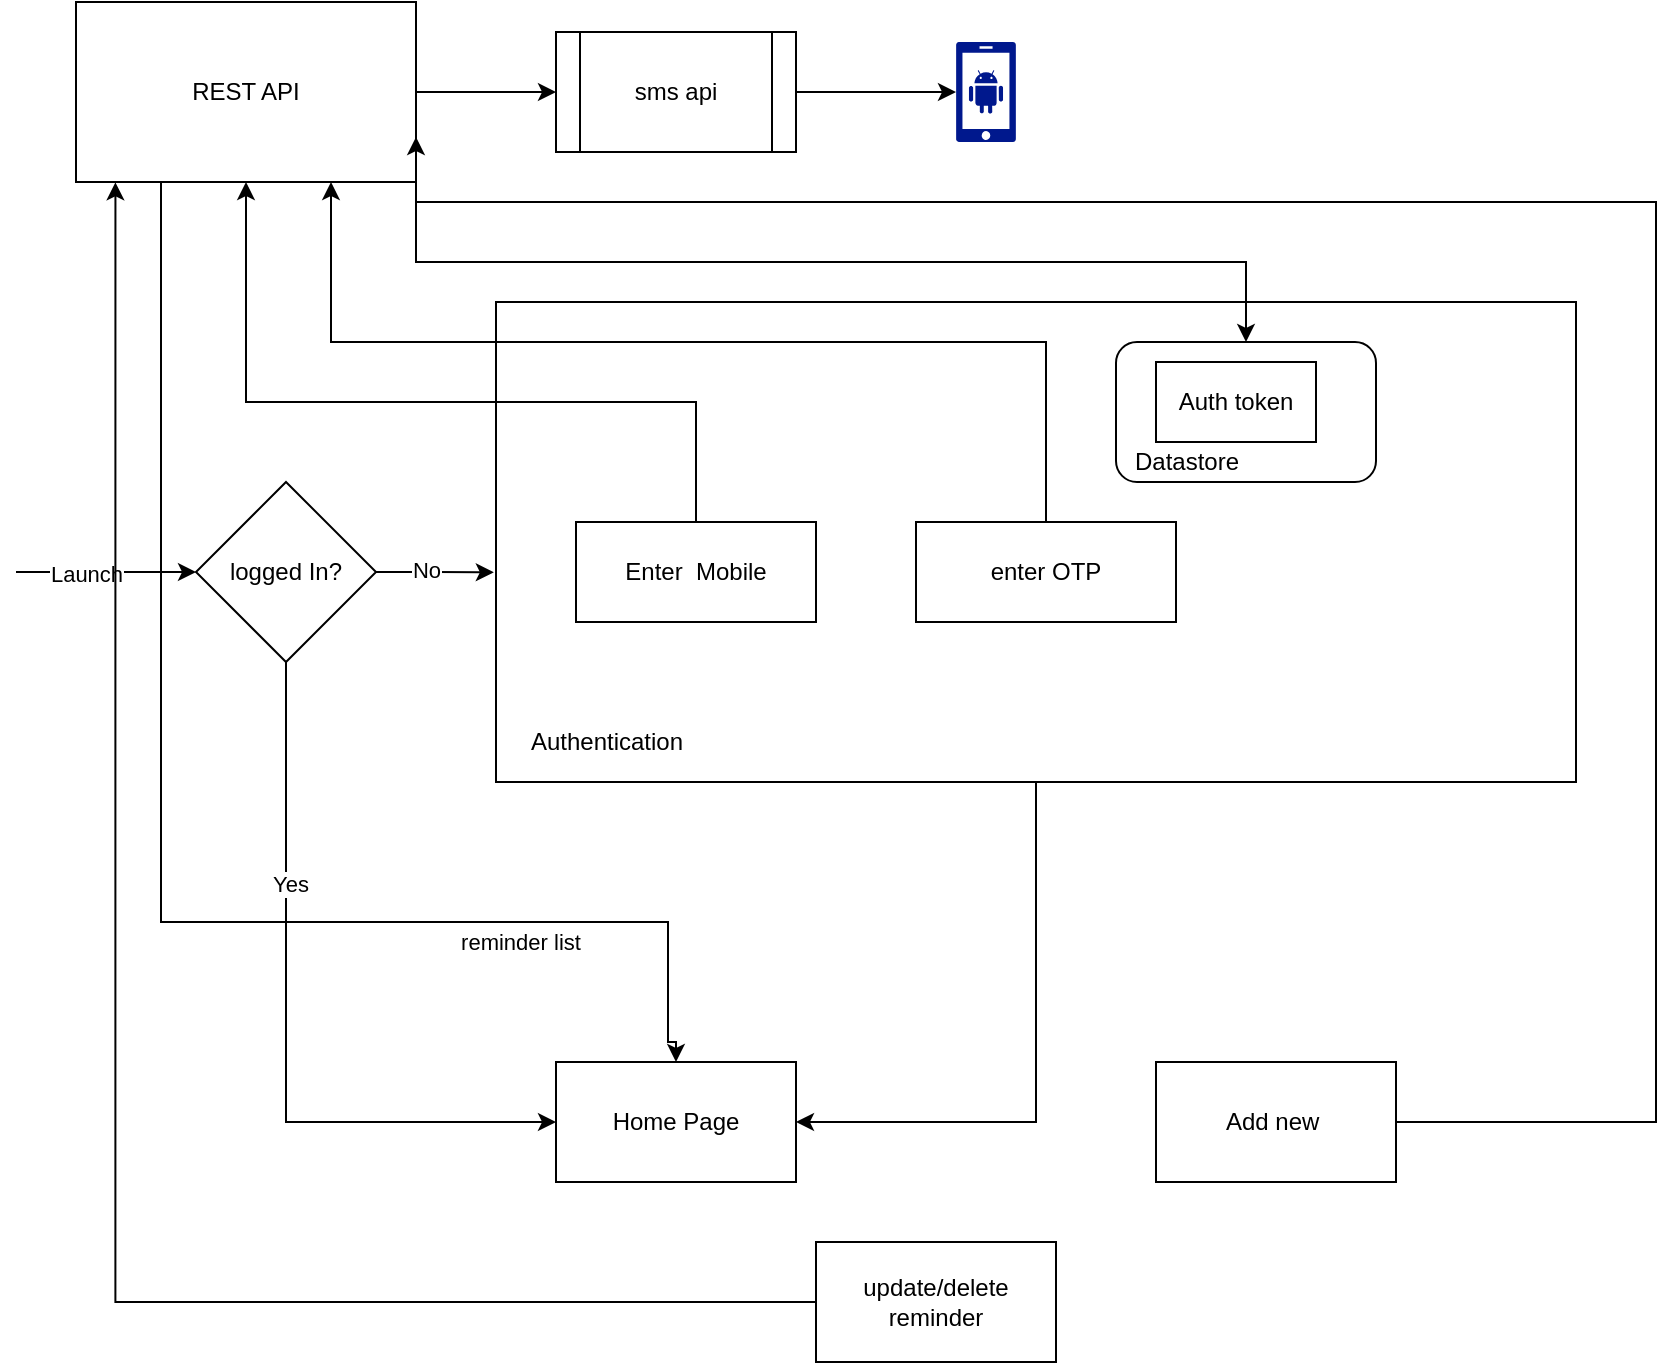 <mxfile version="19.0.3" type="github">
  <diagram id="R2lEEEUBdFMjLlhIrx00" name="Page-1">
    <mxGraphModel dx="1198" dy="811" grid="1" gridSize="10" guides="1" tooltips="1" connect="1" arrows="1" fold="1" page="1" pageScale="1" pageWidth="1600" pageHeight="1200" math="0" shadow="0" extFonts="Permanent Marker^https://fonts.googleapis.com/css?family=Permanent+Marker">
      <root>
        <mxCell id="0" />
        <mxCell id="1" parent="0" />
        <mxCell id="wvjX0wvyx044dXux5qu8-21" style="edgeStyle=orthogonalEdgeStyle;rounded=0;orthogonalLoop=1;jettySize=auto;html=1;entryX=0;entryY=0.5;entryDx=0;entryDy=0;" edge="1" parent="1" source="wvjX0wvyx044dXux5qu8-1" target="wvjX0wvyx044dXux5qu8-19">
          <mxGeometry relative="1" as="geometry" />
        </mxCell>
        <mxCell id="wvjX0wvyx044dXux5qu8-38" style="edgeStyle=orthogonalEdgeStyle;rounded=0;orthogonalLoop=1;jettySize=auto;html=1;exitX=0.5;exitY=1;exitDx=0;exitDy=0;entryX=1;entryY=0.5;entryDx=0;entryDy=0;" edge="1" parent="1" source="wvjX0wvyx044dXux5qu8-3" target="wvjX0wvyx044dXux5qu8-42">
          <mxGeometry relative="1" as="geometry">
            <mxPoint x="565" y="560" as="targetPoint" />
          </mxGeometry>
        </mxCell>
        <mxCell id="wvjX0wvyx044dXux5qu8-3" value="" style="rounded=0;whiteSpace=wrap;html=1;" vertex="1" parent="1">
          <mxGeometry x="300" y="210" width="540" height="240" as="geometry" />
        </mxCell>
        <mxCell id="wvjX0wvyx044dXux5qu8-33" style="edgeStyle=orthogonalEdgeStyle;rounded=0;orthogonalLoop=1;jettySize=auto;html=1;exitX=1;exitY=1;exitDx=0;exitDy=0;entryX=0.5;entryY=0;entryDx=0;entryDy=0;" edge="1" parent="1" source="wvjX0wvyx044dXux5qu8-1" target="wvjX0wvyx044dXux5qu8-31">
          <mxGeometry relative="1" as="geometry" />
        </mxCell>
        <mxCell id="wvjX0wvyx044dXux5qu8-44" style="edgeStyle=orthogonalEdgeStyle;rounded=0;orthogonalLoop=1;jettySize=auto;html=1;exitX=0.25;exitY=1;exitDx=0;exitDy=0;" edge="1" parent="1" source="wvjX0wvyx044dXux5qu8-1" target="wvjX0wvyx044dXux5qu8-42">
          <mxGeometry relative="1" as="geometry">
            <mxPoint x="386.25" y="556.09" as="targetPoint" />
            <Array as="points">
              <mxPoint x="133" y="520" />
              <mxPoint x="386" y="520" />
              <mxPoint x="386" y="580" />
              <mxPoint x="390" y="580" />
            </Array>
          </mxGeometry>
        </mxCell>
        <mxCell id="wvjX0wvyx044dXux5qu8-45" value="reminder list" style="edgeLabel;html=1;align=center;verticalAlign=middle;resizable=0;points=[];" vertex="1" connectable="0" parent="wvjX0wvyx044dXux5qu8-44">
          <mxGeometry x="0.576" relative="1" as="geometry">
            <mxPoint y="10" as="offset" />
          </mxGeometry>
        </mxCell>
        <mxCell id="wvjX0wvyx044dXux5qu8-1" value="REST API" style="rounded=0;whiteSpace=wrap;html=1;" vertex="1" parent="1">
          <mxGeometry x="90" y="60" width="170" height="90" as="geometry" />
        </mxCell>
        <mxCell id="wvjX0wvyx044dXux5qu8-18" style="edgeStyle=orthogonalEdgeStyle;rounded=0;orthogonalLoop=1;jettySize=auto;html=1;entryX=0.5;entryY=1;entryDx=0;entryDy=0;" edge="1" parent="1" source="wvjX0wvyx044dXux5qu8-4" target="wvjX0wvyx044dXux5qu8-1">
          <mxGeometry relative="1" as="geometry">
            <Array as="points">
              <mxPoint x="400" y="260" />
              <mxPoint x="175" y="260" />
            </Array>
          </mxGeometry>
        </mxCell>
        <mxCell id="wvjX0wvyx044dXux5qu8-4" value="Enter &amp;nbsp;Mobile" style="rounded=0;whiteSpace=wrap;html=1;" vertex="1" parent="1">
          <mxGeometry x="340" y="320" width="120" height="50" as="geometry" />
        </mxCell>
        <mxCell id="wvjX0wvyx044dXux5qu8-9" style="edgeStyle=orthogonalEdgeStyle;rounded=0;orthogonalLoop=1;jettySize=auto;html=1;entryX=-0.002;entryY=0.563;entryDx=0;entryDy=0;entryPerimeter=0;" edge="1" parent="1" source="wvjX0wvyx044dXux5qu8-5" target="wvjX0wvyx044dXux5qu8-3">
          <mxGeometry relative="1" as="geometry" />
        </mxCell>
        <mxCell id="wvjX0wvyx044dXux5qu8-10" value="No" style="edgeLabel;html=1;align=center;verticalAlign=middle;resizable=0;points=[];" vertex="1" connectable="0" parent="wvjX0wvyx044dXux5qu8-9">
          <mxGeometry x="-0.149" y="1" relative="1" as="geometry">
            <mxPoint as="offset" />
          </mxGeometry>
        </mxCell>
        <mxCell id="wvjX0wvyx044dXux5qu8-40" style="edgeStyle=orthogonalEdgeStyle;rounded=0;orthogonalLoop=1;jettySize=auto;html=1;entryX=0;entryY=0.5;entryDx=0;entryDy=0;" edge="1" parent="1" source="wvjX0wvyx044dXux5qu8-5" target="wvjX0wvyx044dXux5qu8-42">
          <mxGeometry relative="1" as="geometry">
            <mxPoint x="280" y="620" as="targetPoint" />
            <Array as="points">
              <mxPoint x="195" y="620" />
            </Array>
          </mxGeometry>
        </mxCell>
        <mxCell id="wvjX0wvyx044dXux5qu8-41" value="Yes" style="edgeLabel;html=1;align=center;verticalAlign=middle;resizable=0;points=[];" vertex="1" connectable="0" parent="wvjX0wvyx044dXux5qu8-40">
          <mxGeometry x="-0.392" y="2" relative="1" as="geometry">
            <mxPoint as="offset" />
          </mxGeometry>
        </mxCell>
        <mxCell id="wvjX0wvyx044dXux5qu8-5" value="logged In?" style="rhombus;whiteSpace=wrap;html=1;" vertex="1" parent="1">
          <mxGeometry x="150" y="300" width="90" height="90" as="geometry" />
        </mxCell>
        <mxCell id="wvjX0wvyx044dXux5qu8-6" value="" style="endArrow=classic;html=1;rounded=0;entryX=0;entryY=0.5;entryDx=0;entryDy=0;" edge="1" parent="1" target="wvjX0wvyx044dXux5qu8-5">
          <mxGeometry width="50" height="50" relative="1" as="geometry">
            <mxPoint x="60" y="345" as="sourcePoint" />
            <mxPoint x="470" y="340" as="targetPoint" />
          </mxGeometry>
        </mxCell>
        <mxCell id="wvjX0wvyx044dXux5qu8-7" value="Launch" style="edgeLabel;html=1;align=center;verticalAlign=middle;resizable=0;points=[];" vertex="1" connectable="0" parent="wvjX0wvyx044dXux5qu8-6">
          <mxGeometry x="-0.222" y="-1" relative="1" as="geometry">
            <mxPoint as="offset" />
          </mxGeometry>
        </mxCell>
        <mxCell id="wvjX0wvyx044dXux5qu8-23" style="edgeStyle=orthogonalEdgeStyle;rounded=0;orthogonalLoop=1;jettySize=auto;html=1;exitX=1;exitY=0.5;exitDx=0;exitDy=0;entryX=0;entryY=0.5;entryDx=0;entryDy=0;entryPerimeter=0;" edge="1" parent="1" source="wvjX0wvyx044dXux5qu8-19" target="wvjX0wvyx044dXux5qu8-22">
          <mxGeometry relative="1" as="geometry" />
        </mxCell>
        <mxCell id="wvjX0wvyx044dXux5qu8-19" value="sms api" style="shape=process;whiteSpace=wrap;html=1;backgroundOutline=1;" vertex="1" parent="1">
          <mxGeometry x="330" y="75" width="120" height="60" as="geometry" />
        </mxCell>
        <mxCell id="wvjX0wvyx044dXux5qu8-22" value="" style="sketch=0;aspect=fixed;pointerEvents=1;shadow=0;dashed=0;html=1;strokeColor=none;labelPosition=center;verticalLabelPosition=bottom;verticalAlign=top;align=center;fillColor=#00188D;shape=mxgraph.mscae.enterprise.android_phone" vertex="1" parent="1">
          <mxGeometry x="530" y="80" width="30" height="50" as="geometry" />
        </mxCell>
        <mxCell id="wvjX0wvyx044dXux5qu8-26" style="edgeStyle=orthogonalEdgeStyle;rounded=0;orthogonalLoop=1;jettySize=auto;html=1;entryX=0.75;entryY=1;entryDx=0;entryDy=0;" edge="1" parent="1" source="wvjX0wvyx044dXux5qu8-25" target="wvjX0wvyx044dXux5qu8-1">
          <mxGeometry relative="1" as="geometry">
            <Array as="points">
              <mxPoint x="575" y="230" />
              <mxPoint x="218" y="230" />
            </Array>
          </mxGeometry>
        </mxCell>
        <mxCell id="wvjX0wvyx044dXux5qu8-25" value="enter OTP" style="rounded=0;whiteSpace=wrap;html=1;" vertex="1" parent="1">
          <mxGeometry x="510" y="320" width="130" height="50" as="geometry" />
        </mxCell>
        <mxCell id="wvjX0wvyx044dXux5qu8-31" value="" style="rounded=1;whiteSpace=wrap;html=1;" vertex="1" parent="1">
          <mxGeometry x="610" y="230" width="130" height="70" as="geometry" />
        </mxCell>
        <mxCell id="wvjX0wvyx044dXux5qu8-28" value="Auth token" style="rounded=0;whiteSpace=wrap;html=1;" vertex="1" parent="1">
          <mxGeometry x="630" y="240" width="80" height="40" as="geometry" />
        </mxCell>
        <mxCell id="wvjX0wvyx044dXux5qu8-32" value="Datastore" style="text;html=1;align=center;verticalAlign=middle;resizable=0;points=[];autosize=1;strokeColor=none;fillColor=none;" vertex="1" parent="1">
          <mxGeometry x="610" y="280" width="70" height="20" as="geometry" />
        </mxCell>
        <mxCell id="wvjX0wvyx044dXux5qu8-34" value="Authentication" style="text;html=1;align=center;verticalAlign=middle;resizable=0;points=[];autosize=1;strokeColor=none;fillColor=none;" vertex="1" parent="1">
          <mxGeometry x="310" y="420" width="90" height="20" as="geometry" />
        </mxCell>
        <mxCell id="wvjX0wvyx044dXux5qu8-42" value="Home Page" style="rounded=0;whiteSpace=wrap;html=1;" vertex="1" parent="1">
          <mxGeometry x="330" y="590" width="120" height="60" as="geometry" />
        </mxCell>
        <mxCell id="wvjX0wvyx044dXux5qu8-49" style="edgeStyle=orthogonalEdgeStyle;rounded=0;orthogonalLoop=1;jettySize=auto;html=1;entryX=1;entryY=0.75;entryDx=0;entryDy=0;" edge="1" parent="1" source="wvjX0wvyx044dXux5qu8-48" target="wvjX0wvyx044dXux5qu8-1">
          <mxGeometry relative="1" as="geometry">
            <Array as="points">
              <mxPoint x="880" y="620" />
              <mxPoint x="880" y="160" />
              <mxPoint x="260" y="160" />
            </Array>
          </mxGeometry>
        </mxCell>
        <mxCell id="wvjX0wvyx044dXux5qu8-48" value="Add new&amp;nbsp;" style="rounded=0;whiteSpace=wrap;html=1;" vertex="1" parent="1">
          <mxGeometry x="630" y="590" width="120" height="60" as="geometry" />
        </mxCell>
        <mxCell id="wvjX0wvyx044dXux5qu8-51" style="edgeStyle=orthogonalEdgeStyle;rounded=0;orthogonalLoop=1;jettySize=auto;html=1;exitX=0;exitY=0.5;exitDx=0;exitDy=0;entryX=0.116;entryY=1.002;entryDx=0;entryDy=0;entryPerimeter=0;" edge="1" parent="1" source="wvjX0wvyx044dXux5qu8-50" target="wvjX0wvyx044dXux5qu8-1">
          <mxGeometry relative="1" as="geometry">
            <mxPoint x="110" y="160" as="targetPoint" />
          </mxGeometry>
        </mxCell>
        <mxCell id="wvjX0wvyx044dXux5qu8-50" value="update/delete reminder" style="rounded=0;whiteSpace=wrap;html=1;" vertex="1" parent="1">
          <mxGeometry x="460" y="680" width="120" height="60" as="geometry" />
        </mxCell>
      </root>
    </mxGraphModel>
  </diagram>
</mxfile>
